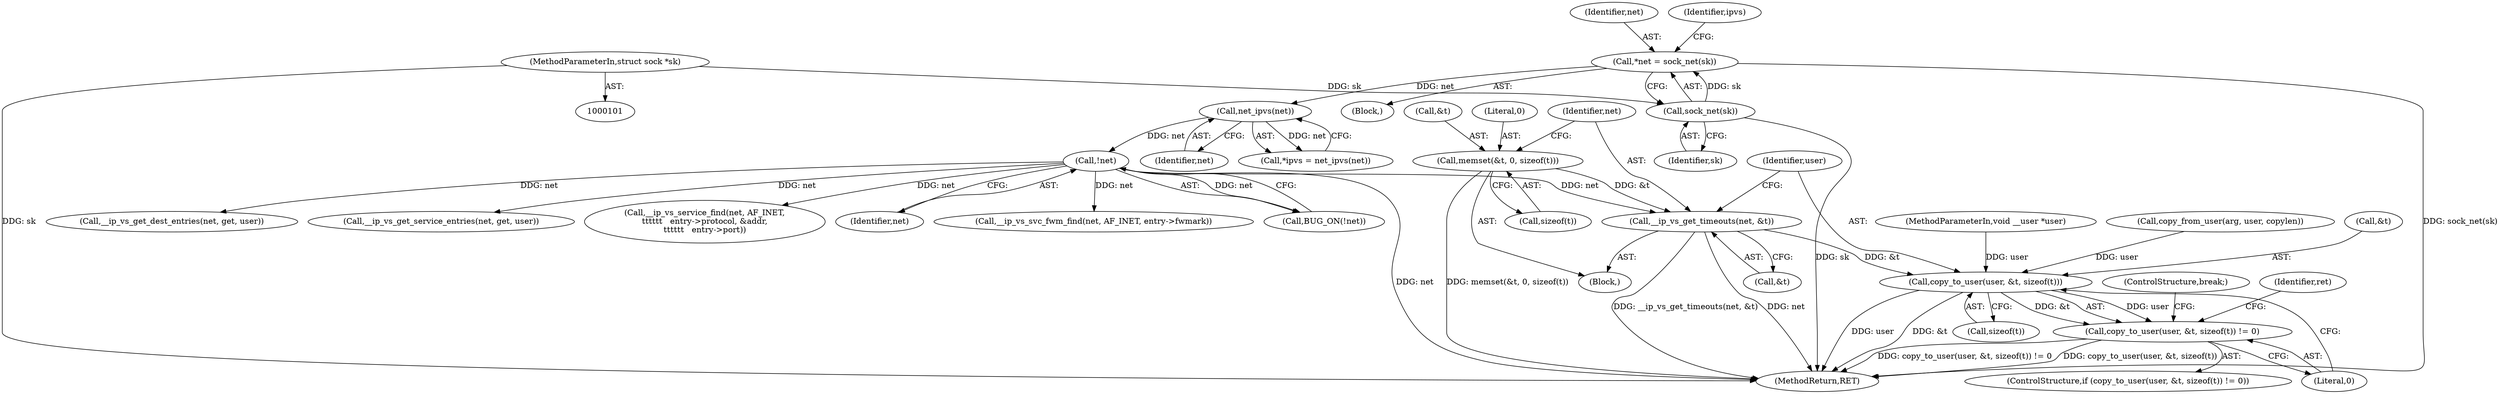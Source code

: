digraph "0_linux_2d8a041b7bfe1097af21441cb77d6af95f4f4680@pointer" {
"1000546" [label="(Call,__ip_vs_get_timeouts(net, &t))"];
"1000124" [label="(Call,!net)"];
"1000121" [label="(Call,net_ipvs(net))"];
"1000114" [label="(Call,*net = sock_net(sk))"];
"1000116" [label="(Call,sock_net(sk))"];
"1000102" [label="(MethodParameterIn,struct sock *sk)"];
"1000540" [label="(Call,memset(&t, 0, sizeof(t)))"];
"1000552" [label="(Call,copy_to_user(user, &t, sizeof(t)))"];
"1000551" [label="(Call,copy_to_user(user, &t, sizeof(t)) != 0)"];
"1000547" [label="(Identifier,net)"];
"1000121" [label="(Call,net_ipvs(net))"];
"1000104" [label="(MethodParameterIn,void __user *user)"];
"1000563" [label="(ControlStructure,break;)"];
"1000556" [label="(Call,sizeof(t))"];
"1000544" [label="(Call,sizeof(t))"];
"1000124" [label="(Call,!net)"];
"1000541" [label="(Call,&t)"];
"1000179" [label="(Call,copy_from_user(arg, user, copylen))"];
"1000552" [label="(Call,copy_to_user(user, &t, sizeof(t)))"];
"1000114" [label="(Call,*net = sock_net(sk))"];
"1000106" [label="(Block,)"];
"1000115" [label="(Identifier,net)"];
"1000553" [label="(Identifier,user)"];
"1000543" [label="(Literal,0)"];
"1000122" [label="(Identifier,net)"];
"1000532" [label="(Call,__ip_vs_get_dest_entries(net, get, user))"];
"1000116" [label="(Call,sock_net(sk))"];
"1000554" [label="(Call,&t)"];
"1000550" [label="(ControlStructure,if (copy_to_user(user, &t, sizeof(t)) != 0))"];
"1000575" [label="(MethodReturn,RET)"];
"1000546" [label="(Call,__ip_vs_get_timeouts(net, &t))"];
"1000420" [label="(Call,__ip_vs_get_service_entries(net, get, user))"];
"1000558" [label="(Literal,0)"];
"1000548" [label="(Call,&t)"];
"1000457" [label="(Call,__ip_vs_service_find(net, AF_INET,\n\t\t\t\t\t\t   entry->protocol, &addr,\n\t\t\t\t\t\t   entry->port))"];
"1000102" [label="(MethodParameterIn,struct sock *sk)"];
"1000448" [label="(Call,__ip_vs_svc_fwm_find(net, AF_INET, entry->fwmark))"];
"1000538" [label="(Block,)"];
"1000560" [label="(Identifier,ret)"];
"1000119" [label="(Call,*ipvs = net_ipvs(net))"];
"1000120" [label="(Identifier,ipvs)"];
"1000117" [label="(Identifier,sk)"];
"1000540" [label="(Call,memset(&t, 0, sizeof(t)))"];
"1000123" [label="(Call,BUG_ON(!net))"];
"1000125" [label="(Identifier,net)"];
"1000551" [label="(Call,copy_to_user(user, &t, sizeof(t)) != 0)"];
"1000546" -> "1000538"  [label="AST: "];
"1000546" -> "1000548"  [label="CFG: "];
"1000547" -> "1000546"  [label="AST: "];
"1000548" -> "1000546"  [label="AST: "];
"1000553" -> "1000546"  [label="CFG: "];
"1000546" -> "1000575"  [label="DDG: __ip_vs_get_timeouts(net, &t)"];
"1000546" -> "1000575"  [label="DDG: net"];
"1000124" -> "1000546"  [label="DDG: net"];
"1000540" -> "1000546"  [label="DDG: &t"];
"1000546" -> "1000552"  [label="DDG: &t"];
"1000124" -> "1000123"  [label="AST: "];
"1000124" -> "1000125"  [label="CFG: "];
"1000125" -> "1000124"  [label="AST: "];
"1000123" -> "1000124"  [label="CFG: "];
"1000124" -> "1000575"  [label="DDG: net"];
"1000124" -> "1000123"  [label="DDG: net"];
"1000121" -> "1000124"  [label="DDG: net"];
"1000124" -> "1000420"  [label="DDG: net"];
"1000124" -> "1000448"  [label="DDG: net"];
"1000124" -> "1000457"  [label="DDG: net"];
"1000124" -> "1000532"  [label="DDG: net"];
"1000121" -> "1000119"  [label="AST: "];
"1000121" -> "1000122"  [label="CFG: "];
"1000122" -> "1000121"  [label="AST: "];
"1000119" -> "1000121"  [label="CFG: "];
"1000121" -> "1000119"  [label="DDG: net"];
"1000114" -> "1000121"  [label="DDG: net"];
"1000114" -> "1000106"  [label="AST: "];
"1000114" -> "1000116"  [label="CFG: "];
"1000115" -> "1000114"  [label="AST: "];
"1000116" -> "1000114"  [label="AST: "];
"1000120" -> "1000114"  [label="CFG: "];
"1000114" -> "1000575"  [label="DDG: sock_net(sk)"];
"1000116" -> "1000114"  [label="DDG: sk"];
"1000116" -> "1000117"  [label="CFG: "];
"1000117" -> "1000116"  [label="AST: "];
"1000116" -> "1000575"  [label="DDG: sk"];
"1000102" -> "1000116"  [label="DDG: sk"];
"1000102" -> "1000101"  [label="AST: "];
"1000102" -> "1000575"  [label="DDG: sk"];
"1000540" -> "1000538"  [label="AST: "];
"1000540" -> "1000544"  [label="CFG: "];
"1000541" -> "1000540"  [label="AST: "];
"1000543" -> "1000540"  [label="AST: "];
"1000544" -> "1000540"  [label="AST: "];
"1000547" -> "1000540"  [label="CFG: "];
"1000540" -> "1000575"  [label="DDG: memset(&t, 0, sizeof(t))"];
"1000552" -> "1000551"  [label="AST: "];
"1000552" -> "1000556"  [label="CFG: "];
"1000553" -> "1000552"  [label="AST: "];
"1000554" -> "1000552"  [label="AST: "];
"1000556" -> "1000552"  [label="AST: "];
"1000558" -> "1000552"  [label="CFG: "];
"1000552" -> "1000575"  [label="DDG: user"];
"1000552" -> "1000575"  [label="DDG: &t"];
"1000552" -> "1000551"  [label="DDG: user"];
"1000552" -> "1000551"  [label="DDG: &t"];
"1000179" -> "1000552"  [label="DDG: user"];
"1000104" -> "1000552"  [label="DDG: user"];
"1000551" -> "1000550"  [label="AST: "];
"1000551" -> "1000558"  [label="CFG: "];
"1000558" -> "1000551"  [label="AST: "];
"1000560" -> "1000551"  [label="CFG: "];
"1000563" -> "1000551"  [label="CFG: "];
"1000551" -> "1000575"  [label="DDG: copy_to_user(user, &t, sizeof(t)) != 0"];
"1000551" -> "1000575"  [label="DDG: copy_to_user(user, &t, sizeof(t))"];
}
